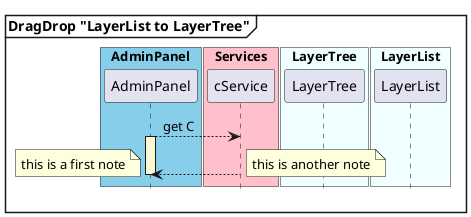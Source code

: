 @startuml startup LayerList to LayerTree

hide footbox

mainframe **DragDrop "LayerList to LayerTree"**

box "AdminPanel" #SkyBlue

participant AdminPanel as ap



end box




box "Services" #Pink


participant cService as cs
' participant mdc [
'     =MassnahmeDetails
'     ----
'     nextVerkehrshalt 
'     verkehrshalte 
'     zlmFahrplan
' ] 

end box


box "LayerTree" #Azure

participant LayerTree as lt

end box


box "LayerList" #Azure

participant LayerList as ll

end box


ap --> cs: get C
activate ap #LightGoldenRodYellow
cs --> ap
' abc -> adc: DispatchAction
deactivate ap

note left: this is a first note

note right: this is another note

' activate mfc #LightGoldenRodYellow
' activate zis #LightGoldenRodYellow
' mfc --> zis
' deactivate zis
' deactivate mfc

' activate fds #SkyBlue
' mdc --> fds
' deactivate fds
' activate mdc #SkyBlue
' activate zis #SkyBlue
' mdc --> zis
' deactivate zis


@enduml
